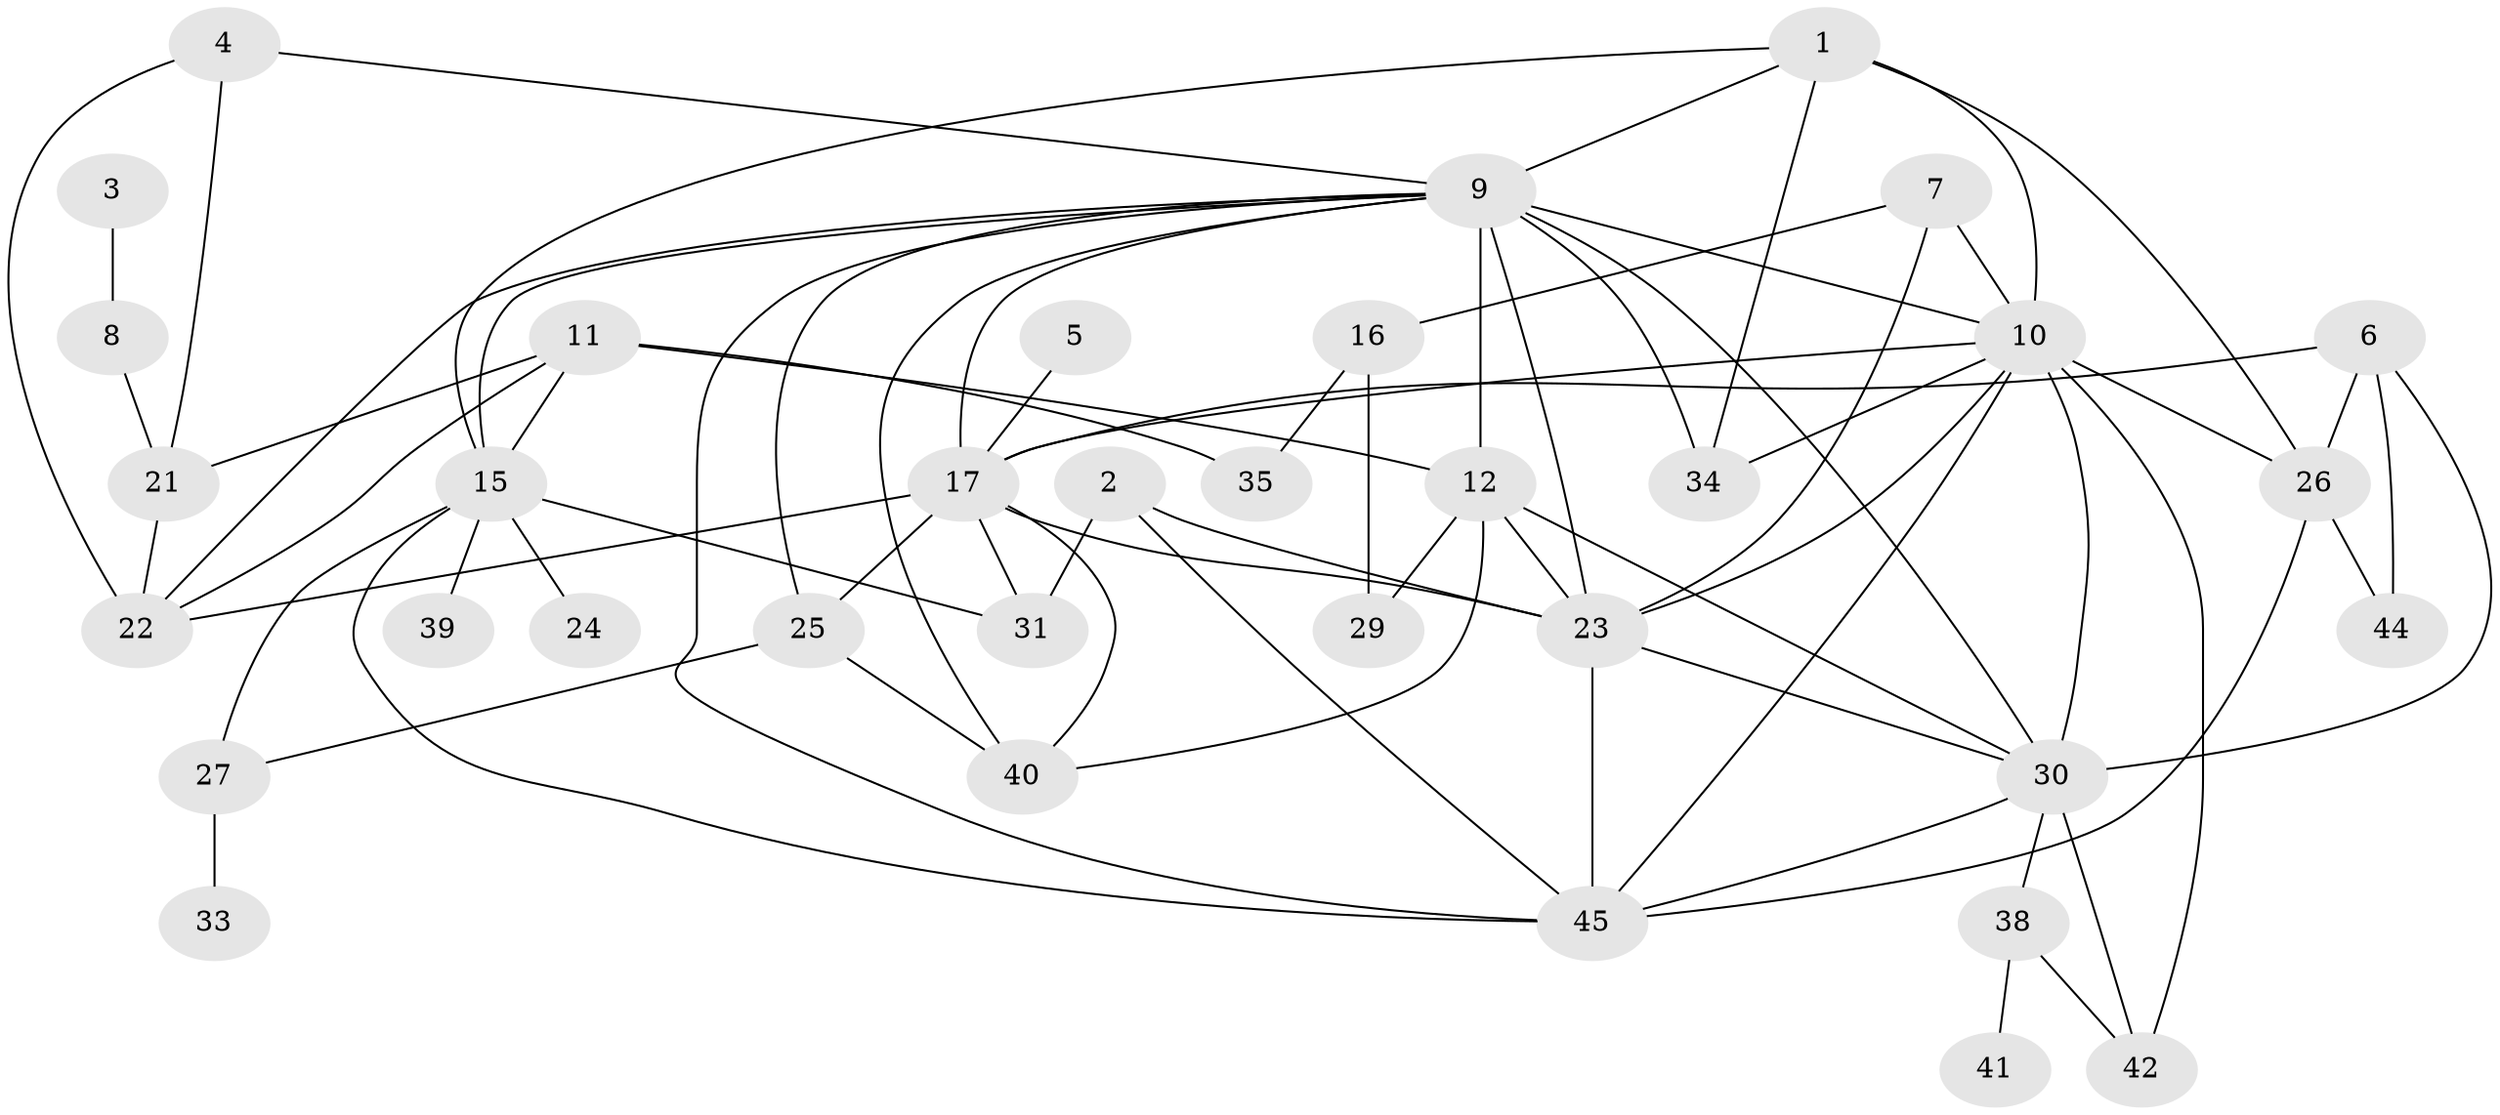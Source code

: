 // original degree distribution, {5: 0.09782608695652174, 2: 0.21739130434782608, 3: 0.21739130434782608, 1: 0.17391304347826086, 4: 0.14130434782608695, 0: 0.09782608695652174, 7: 0.03260869565217391, 6: 0.021739130434782608}
// Generated by graph-tools (version 1.1) at 2025/33/03/09/25 02:33:40]
// undirected, 35 vertices, 73 edges
graph export_dot {
graph [start="1"]
  node [color=gray90,style=filled];
  1;
  2;
  3;
  4;
  5;
  6;
  7;
  8;
  9;
  10;
  11;
  12;
  15;
  16;
  17;
  21;
  22;
  23;
  24;
  25;
  26;
  27;
  29;
  30;
  31;
  33;
  34;
  35;
  38;
  39;
  40;
  41;
  42;
  44;
  45;
  1 -- 9 [weight=1.0];
  1 -- 10 [weight=1.0];
  1 -- 15 [weight=2.0];
  1 -- 26 [weight=1.0];
  1 -- 34 [weight=2.0];
  2 -- 23 [weight=1.0];
  2 -- 31 [weight=1.0];
  2 -- 45 [weight=1.0];
  3 -- 8 [weight=1.0];
  4 -- 9 [weight=1.0];
  4 -- 21 [weight=1.0];
  4 -- 22 [weight=1.0];
  5 -- 17 [weight=1.0];
  6 -- 17 [weight=1.0];
  6 -- 26 [weight=1.0];
  6 -- 30 [weight=1.0];
  6 -- 44 [weight=1.0];
  7 -- 10 [weight=1.0];
  7 -- 16 [weight=1.0];
  7 -- 23 [weight=1.0];
  8 -- 21 [weight=1.0];
  9 -- 10 [weight=1.0];
  9 -- 12 [weight=1.0];
  9 -- 15 [weight=1.0];
  9 -- 17 [weight=1.0];
  9 -- 22 [weight=1.0];
  9 -- 23 [weight=2.0];
  9 -- 25 [weight=1.0];
  9 -- 30 [weight=2.0];
  9 -- 34 [weight=1.0];
  9 -- 40 [weight=1.0];
  9 -- 45 [weight=1.0];
  10 -- 17 [weight=1.0];
  10 -- 23 [weight=1.0];
  10 -- 26 [weight=1.0];
  10 -- 30 [weight=1.0];
  10 -- 34 [weight=1.0];
  10 -- 42 [weight=1.0];
  10 -- 45 [weight=1.0];
  11 -- 12 [weight=1.0];
  11 -- 15 [weight=1.0];
  11 -- 21 [weight=1.0];
  11 -- 22 [weight=1.0];
  11 -- 35 [weight=1.0];
  12 -- 23 [weight=1.0];
  12 -- 29 [weight=1.0];
  12 -- 30 [weight=1.0];
  12 -- 40 [weight=1.0];
  15 -- 24 [weight=2.0];
  15 -- 27 [weight=1.0];
  15 -- 31 [weight=1.0];
  15 -- 39 [weight=1.0];
  15 -- 45 [weight=1.0];
  16 -- 29 [weight=1.0];
  16 -- 35 [weight=1.0];
  17 -- 22 [weight=1.0];
  17 -- 23 [weight=1.0];
  17 -- 25 [weight=1.0];
  17 -- 31 [weight=1.0];
  17 -- 40 [weight=1.0];
  21 -- 22 [weight=1.0];
  23 -- 30 [weight=1.0];
  23 -- 45 [weight=1.0];
  25 -- 27 [weight=1.0];
  25 -- 40 [weight=1.0];
  26 -- 44 [weight=1.0];
  26 -- 45 [weight=1.0];
  27 -- 33 [weight=1.0];
  30 -- 38 [weight=1.0];
  30 -- 42 [weight=1.0];
  30 -- 45 [weight=1.0];
  38 -- 41 [weight=1.0];
  38 -- 42 [weight=1.0];
}
